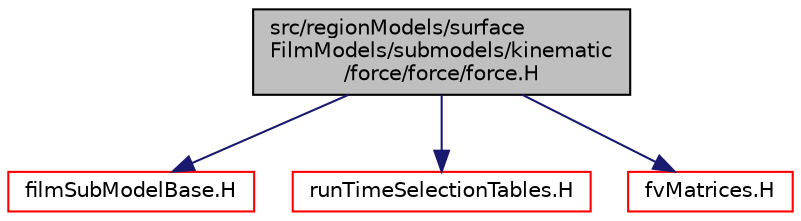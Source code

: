 digraph "src/regionModels/surfaceFilmModels/submodels/kinematic/force/force/force.H"
{
  bgcolor="transparent";
  edge [fontname="Helvetica",fontsize="10",labelfontname="Helvetica",labelfontsize="10"];
  node [fontname="Helvetica",fontsize="10",shape=record];
  Node1 [label="src/regionModels/surface\lFilmModels/submodels/kinematic\l/force/force/force.H",height=0.2,width=0.4,color="black", fillcolor="grey75", style="filled", fontcolor="black"];
  Node1 -> Node2 [color="midnightblue",fontsize="10",style="solid",fontname="Helvetica"];
  Node2 [label="filmSubModelBase.H",height=0.2,width=0.4,color="red",URL="$a09525.html"];
  Node1 -> Node3 [color="midnightblue",fontsize="10",style="solid",fontname="Helvetica"];
  Node3 [label="runTimeSelectionTables.H",height=0.2,width=0.4,color="red",URL="$a07868.html",tooltip="Macros to ease declaration of run-time selection tables. "];
  Node1 -> Node4 [color="midnightblue",fontsize="10",style="solid",fontname="Helvetica"];
  Node4 [label="fvMatrices.H",height=0.2,width=0.4,color="red",URL="$a05813.html",tooltip="A special matrix type and solver, designed for finite volume solutions of scalar equations. "];
}
